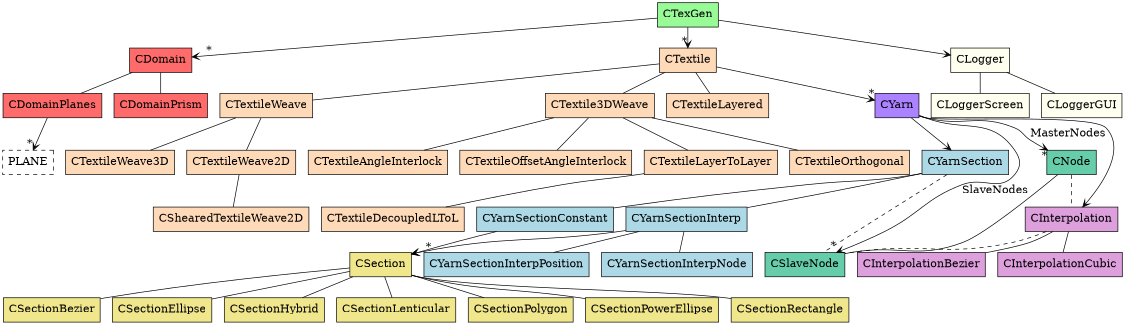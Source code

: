 digraph G
{
	size = "7.5, 10"
	ratio = "compress"
	ranksep = "0.4";
	graph [ dpi = 300 ];
	
	// Inherited
	edge [arrowtail=empty, arrowhead=none, fontsize="16"];
	node [shape="box", fontsize="16"]

	CDomain->CDomainPlanes;
	CDomain->CDomainPrism;

	CTextile->CTextileWeave;
	CTextile->CTextile3DWeave;
	CTextile->CTextileLayered;
	CTextileWeave->CTextileWeave2D;
	CTextileWeave->CTextileWeave3D;
	CTextileWeave2D->CShearedTextileWeave2D;
	CTextile3DWeave->CTextileOrthogonal;
	CTextile3DWeave->CTextileAngleInterlock;
	CTextile3DWeave->CTextileOffsetAngleInterlock;
	CTextile3DWeave->CTextileLayerToLayer;
	CTextileLayerToLayer->CTextileDecoupledLToL

	CYarnSection->CYarnSectionConstant;
	CYarnSection->CYarnSectionInterp;
	CYarnSectionInterp->CYarnSectionInterpNode;
	CYarnSectionInterp->CYarnSectionInterpPosition;

	CInterpolation->CInterpolationBezier;
	CInterpolation->CInterpolationCubic;

	CLogger->CLoggerScreen;
	CLogger->CLoggerGUI;

	CSection->CSectionBezier;
	CSection->CSectionEllipse;
	CSection->CSectionHybrid;
	CSection->CSectionLenticular;
	CSection->CSectionPolygon;
	CSection->CSectionPowerEllipse;
	CSection->CSectionRectangle;

	CNode->CSlaveNode;

	// Contained
	edge [arrowtail=diamond, arrowhead=open];

	CDomainPlanes->PLANE  [headlabel="    *"];
	
	CTexGen -> CLogger;
	CTexGen -> CTextile [headlabel="    *"];
	CTexGen -> CDomain [headlabel="    *"];
	CTextile -> CYarn [headlabel="    *"];
	CYarn -> CYarnSection;
	CYarn -> CNode [headlabel="    *", label="MasterNodes"];
	CYarn -> CSlaveNode [headlabel="    *", label="SlaveNodes"];
	CYarn -> CInterpolation;
	CYarnSectionInterp -> CSection [headlabel="    *"];
	CYarnSectionConstant -> CSection;
//	CYarnSection -> CSection [headlabel="    *"];
	
	// Dependency
	edge [arrowtail=open, arrowhead=none, style="dashed", constraint=true];
	CNode->CInterpolation;
	CInterpolation->CSlaveNode;
	CYarnSection->CSlaveNode;
	
	// Structs
	PLANE [style=dashed]


	// Class colors
	CTexGen [style=filled, fillcolor="palegreen"]

	CTextile [style=filled, fillcolor="peachpuff"]
	CTextileWeave [style=filled, fillcolor="peachpuff"]
	CTextileWeave2D [style=filled, fillcolor="peachpuff"]
	CTextileWeave3D [style=filled, fillcolor="peachpuff"]
	CShearedTextileWeave2D [style=filled, fillcolor="peachpuff"]
	CTextile3DWeave [style=filled, fillcolor="peachpuff"]
	CTextileOrthogonal [style=filled, fillcolor="peachpuff"]
	CTextileAngleInterlock [style=filled, fillcolor="peachpuff"]
	CTextileOffsetAngleInterlock [style=filled, fillcolor="peachpuff"]
	CTextileLayerToLayer [style=filled, fillcolor="peachpuff"]
	CTextileLayered [style=filled, fillcolor="peachpuff"]
	CTextileDecoupledLToL [style=filled, fillcolor="peachpuff"]
	
	CYarnSection [style=filled, fillcolor="lightblue"]
	CYarnSectionConstant [style=filled, fillcolor="lightblue"]
	CYarnSectionInterp [style=filled, fillcolor="lightblue"]
	CYarnSectionInterpNode [style=filled, fillcolor="lightblue"]
	CYarnSectionInterpPosition [style=filled, fillcolor="lightblue"]

	CInterpolation [style=filled, fillcolor="plum"]
	CInterpolationBezier [style=filled, fillcolor="plum"]
	CInterpolationCubic [style=filled, fillcolor="plum"]

	CSection [style=filled, fillcolor="khaki"]
	CSectionBezier [style=filled, fillcolor="khaki"]
	CSectionEllipse [style=filled, fillcolor="khaki"]
	CSectionHybrid [style=filled, fillcolor="khaki"]
	CSectionLenticular [style=filled, fillcolor="khaki"]
	CSectionPolygon [style=filled, fillcolor="khaki"]
	CSectionPowerEllipse [style=filled, fillcolor="khaki"]
	CSectionRectangle [style=filled, fillcolor="khaki"]

	CYarn [style=filled, fillcolor="mediumpurple1"]

	CNode [style=filled, fillcolor="mediumaquamarine"]
	CSlaveNode [style=filled, fillcolor="mediumaquamarine"]

	CDomain [style=filled, fillcolor="indianred1"]
	CDomainPlanes [style=filled, fillcolor="indianred1"]
	CDomainPrism [style=filled, fillcolor="indianred1"]

	CLogger [style=filled, fillcolor="ivory"]
	CLoggerScreen [style=filled, fillcolor="ivory"]
	CLoggerGUI [style=filled, fillcolor="ivory"]
}